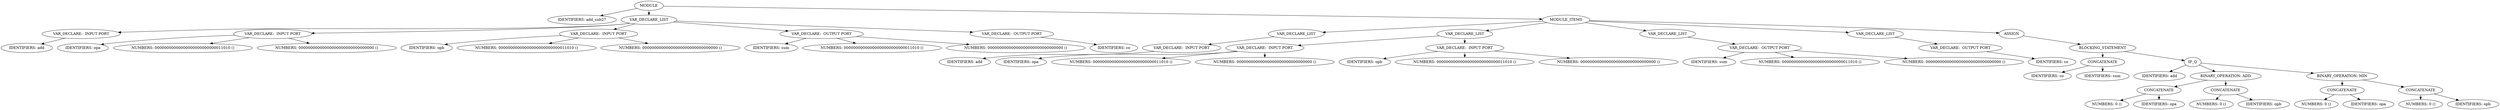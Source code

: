 digraph G {	
ranksep=.25;
	0 [label="MODULE"];
	1 [label="IDENTIFIERS: add_sub27"];
	0 -> 1;
	2 [label="VAR_DECLARE_LIST"];
	0 -> 2;
	3 [label="VAR_DECLARE:  INPUT PORT"];
	2 -> 3;
	4 [label="IDENTIFIERS: add"];
	3 -> 4;
	5 [label="VAR_DECLARE:  INPUT PORT"];
	2 -> 5;
	6 [label="IDENTIFIERS: opa"];
	5 -> 6;
	7 [label="NUMBERS: 00000000000000000000000000011010 ()"];
	5 -> 7;
	8 [label="NUMBERS: 00000000000000000000000000000000 ()"];
	5 -> 8;
	9 [label="VAR_DECLARE:  INPUT PORT"];
	2 -> 9;
	10 [label="IDENTIFIERS: opb"];
	9 -> 10;
	11 [label="NUMBERS: 00000000000000000000000000011010 ()"];
	9 -> 11;
	12 [label="NUMBERS: 00000000000000000000000000000000 ()"];
	9 -> 12;
	13 [label="VAR_DECLARE:  OUTPUT PORT"];
	2 -> 13;
	14 [label="IDENTIFIERS: sum"];
	13 -> 14;
	15 [label="NUMBERS: 00000000000000000000000000011010 ()"];
	13 -> 15;
	16 [label="NUMBERS: 00000000000000000000000000000000 ()"];
	13 -> 16;
	17 [label="VAR_DECLARE:  OUTPUT PORT"];
	2 -> 17;
	18 [label="IDENTIFIERS: co"];
	17 -> 18;
	19 [label="MODULE_ITEMS"];
	0 -> 19;
	20 [label="VAR_DECLARE_LIST"];
	19 -> 20;
	21 [label="VAR_DECLARE:  INPUT PORT"];
	20 -> 21;
	22 [label="IDENTIFIERS: add"];
	21 -> 22;
	23 [label="VAR_DECLARE_LIST"];
	19 -> 23;
	24 [label="VAR_DECLARE:  INPUT PORT"];
	23 -> 24;
	25 [label="IDENTIFIERS: opa"];
	24 -> 25;
	26 [label="NUMBERS: 00000000000000000000000000011010 ()"];
	24 -> 26;
	27 [label="NUMBERS: 00000000000000000000000000000000 ()"];
	24 -> 27;
	28 [label="VAR_DECLARE:  INPUT PORT"];
	23 -> 28;
	29 [label="IDENTIFIERS: opb"];
	28 -> 29;
	30 [label="NUMBERS: 00000000000000000000000000011010 ()"];
	28 -> 30;
	31 [label="NUMBERS: 00000000000000000000000000000000 ()"];
	28 -> 31;
	32 [label="VAR_DECLARE_LIST"];
	19 -> 32;
	33 [label="VAR_DECLARE:  OUTPUT PORT"];
	32 -> 33;
	34 [label="IDENTIFIERS: sum"];
	33 -> 34;
	35 [label="NUMBERS: 00000000000000000000000000011010 ()"];
	33 -> 35;
	36 [label="NUMBERS: 00000000000000000000000000000000 ()"];
	33 -> 36;
	37 [label="VAR_DECLARE_LIST"];
	19 -> 37;
	38 [label="VAR_DECLARE:  OUTPUT PORT"];
	37 -> 38;
	39 [label="IDENTIFIERS: co"];
	38 -> 39;
	40 [label="ASSIGN"];
	19 -> 40;
	41 [label="BLOCKING_STATEMENT"];
	40 -> 41;
	42 [label="CONCATENATE"];
	41 -> 42;
	43 [label="IDENTIFIERS: co"];
	42 -> 43;
	44 [label="IDENTIFIERS: sum"];
	42 -> 44;
	45 [label="IF_Q"];
	41 -> 45;
	46 [label="IDENTIFIERS: add"];
	45 -> 46;
	47 [label="BINARY_OPERATION: ADD"];
	45 -> 47;
	48 [label="CONCATENATE"];
	47 -> 48;
	49 [label="NUMBERS: 0 ()"];
	48 -> 49;
	50 [label="IDENTIFIERS: opa"];
	48 -> 50;
	51 [label="CONCATENATE"];
	47 -> 51;
	52 [label="NUMBERS: 0 ()"];
	51 -> 52;
	53 [label="IDENTIFIERS: opb"];
	51 -> 53;
	54 [label="BINARY_OPERATION: MIN"];
	45 -> 54;
	55 [label="CONCATENATE"];
	54 -> 55;
	56 [label="NUMBERS: 0 ()"];
	55 -> 56;
	57 [label="IDENTIFIERS: opa"];
	55 -> 57;
	58 [label="CONCATENATE"];
	54 -> 58;
	59 [label="NUMBERS: 0 ()"];
	58 -> 59;
	60 [label="IDENTIFIERS: opb"];
	58 -> 60;
}

